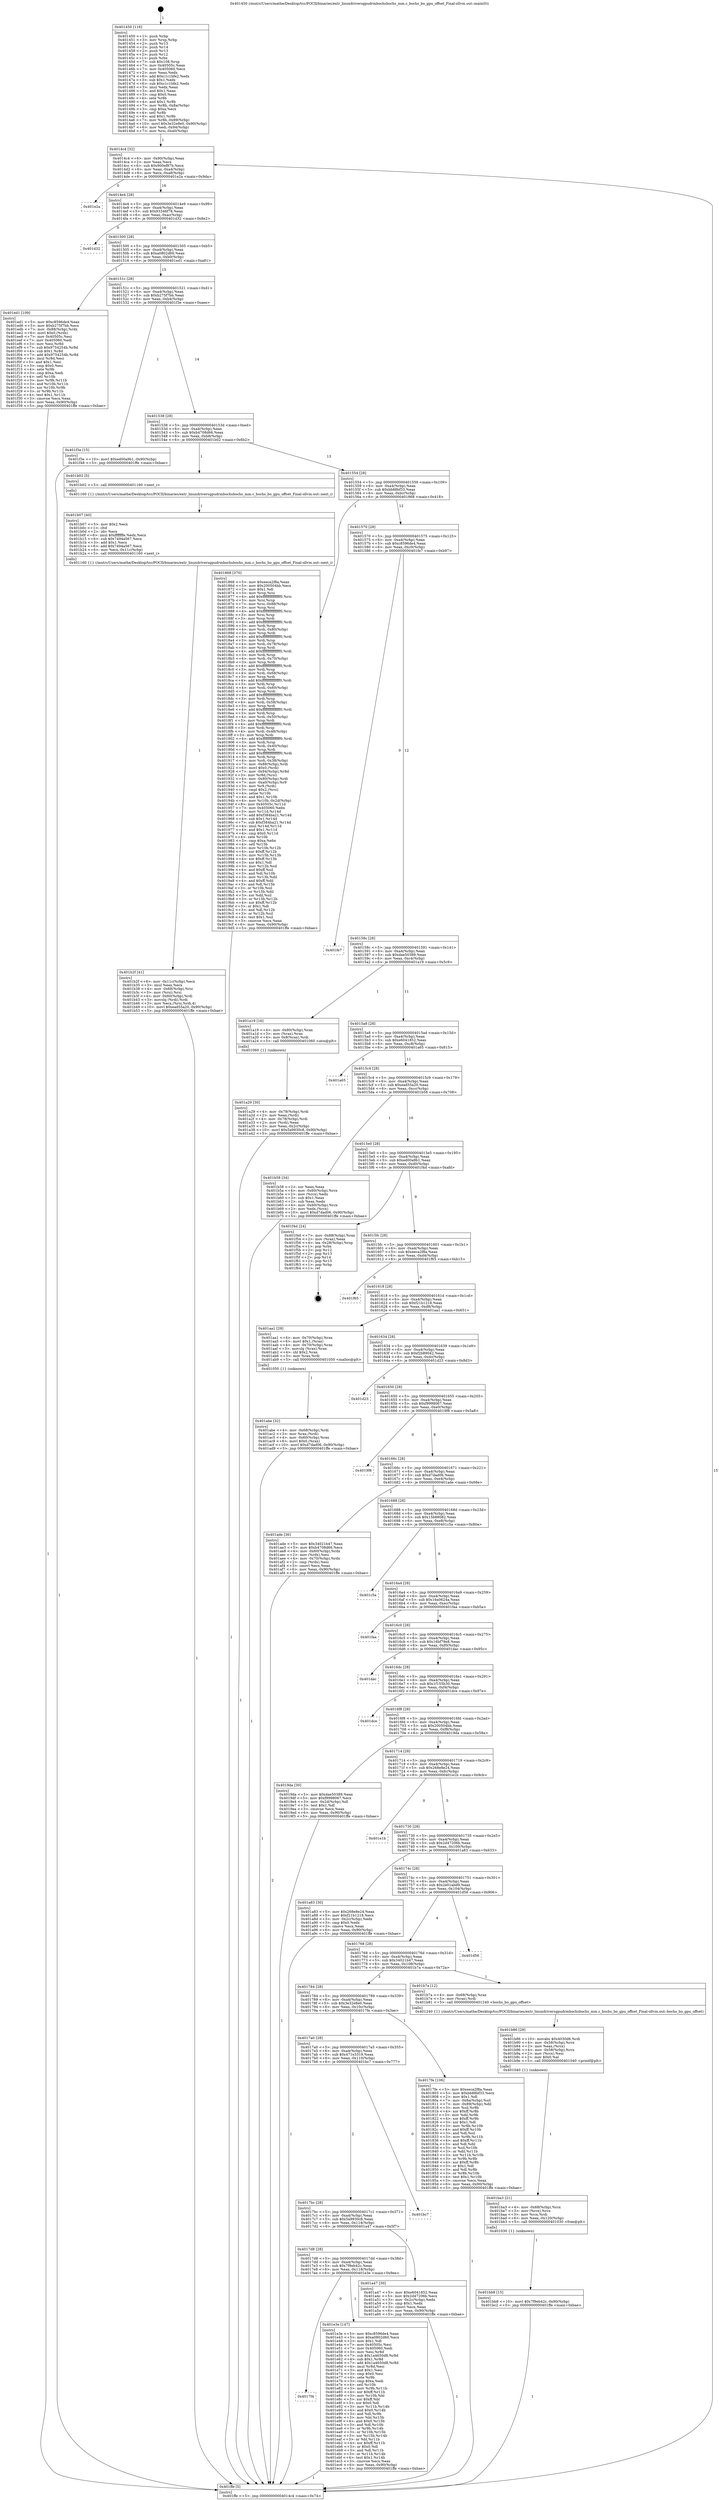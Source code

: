 digraph "0x401450" {
  label = "0x401450 (/mnt/c/Users/mathe/Desktop/tcc/POCII/binaries/extr_linuxdriversgpudrmbochsbochs_mm.c_bochs_bo_gpu_offset_Final-ollvm.out::main(0))"
  labelloc = "t"
  node[shape=record]

  Entry [label="",width=0.3,height=0.3,shape=circle,fillcolor=black,style=filled]
  "0x4014c4" [label="{
     0x4014c4 [32]\l
     | [instrs]\l
     &nbsp;&nbsp;0x4014c4 \<+6\>: mov -0x90(%rbp),%eax\l
     &nbsp;&nbsp;0x4014ca \<+2\>: mov %eax,%ecx\l
     &nbsp;&nbsp;0x4014cc \<+6\>: sub $0x900ef87b,%ecx\l
     &nbsp;&nbsp;0x4014d2 \<+6\>: mov %eax,-0xa4(%rbp)\l
     &nbsp;&nbsp;0x4014d8 \<+6\>: mov %ecx,-0xa8(%rbp)\l
     &nbsp;&nbsp;0x4014de \<+6\>: je 0000000000401e2a \<main+0x9da\>\l
  }"]
  "0x401e2a" [label="{
     0x401e2a\l
  }", style=dashed]
  "0x4014e4" [label="{
     0x4014e4 [28]\l
     | [instrs]\l
     &nbsp;&nbsp;0x4014e4 \<+5\>: jmp 00000000004014e9 \<main+0x99\>\l
     &nbsp;&nbsp;0x4014e9 \<+6\>: mov -0xa4(%rbp),%eax\l
     &nbsp;&nbsp;0x4014ef \<+5\>: sub $0x93346f78,%eax\l
     &nbsp;&nbsp;0x4014f4 \<+6\>: mov %eax,-0xac(%rbp)\l
     &nbsp;&nbsp;0x4014fa \<+6\>: je 0000000000401d32 \<main+0x8e2\>\l
  }"]
  Exit [label="",width=0.3,height=0.3,shape=circle,fillcolor=black,style=filled,peripheries=2]
  "0x401d32" [label="{
     0x401d32\l
  }", style=dashed]
  "0x401500" [label="{
     0x401500 [28]\l
     | [instrs]\l
     &nbsp;&nbsp;0x401500 \<+5\>: jmp 0000000000401505 \<main+0xb5\>\l
     &nbsp;&nbsp;0x401505 \<+6\>: mov -0xa4(%rbp),%eax\l
     &nbsp;&nbsp;0x40150b \<+5\>: sub $0xa0802d60,%eax\l
     &nbsp;&nbsp;0x401510 \<+6\>: mov %eax,-0xb0(%rbp)\l
     &nbsp;&nbsp;0x401516 \<+6\>: je 0000000000401ed1 \<main+0xa81\>\l
  }"]
  "0x4017f4" [label="{
     0x4017f4\l
  }", style=dashed]
  "0x401ed1" [label="{
     0x401ed1 [109]\l
     | [instrs]\l
     &nbsp;&nbsp;0x401ed1 \<+5\>: mov $0xc8596de4,%eax\l
     &nbsp;&nbsp;0x401ed6 \<+5\>: mov $0xb275f7bb,%ecx\l
     &nbsp;&nbsp;0x401edb \<+7\>: mov -0x88(%rbp),%rdx\l
     &nbsp;&nbsp;0x401ee2 \<+6\>: movl $0x0,(%rdx)\l
     &nbsp;&nbsp;0x401ee8 \<+7\>: mov 0x40505c,%esi\l
     &nbsp;&nbsp;0x401eef \<+7\>: mov 0x405060,%edi\l
     &nbsp;&nbsp;0x401ef6 \<+3\>: mov %esi,%r8d\l
     &nbsp;&nbsp;0x401ef9 \<+7\>: sub $0x9754254b,%r8d\l
     &nbsp;&nbsp;0x401f00 \<+4\>: sub $0x1,%r8d\l
     &nbsp;&nbsp;0x401f04 \<+7\>: add $0x9754254b,%r8d\l
     &nbsp;&nbsp;0x401f0b \<+4\>: imul %r8d,%esi\l
     &nbsp;&nbsp;0x401f0f \<+3\>: and $0x1,%esi\l
     &nbsp;&nbsp;0x401f12 \<+3\>: cmp $0x0,%esi\l
     &nbsp;&nbsp;0x401f15 \<+4\>: sete %r9b\l
     &nbsp;&nbsp;0x401f19 \<+3\>: cmp $0xa,%edi\l
     &nbsp;&nbsp;0x401f1c \<+4\>: setl %r10b\l
     &nbsp;&nbsp;0x401f20 \<+3\>: mov %r9b,%r11b\l
     &nbsp;&nbsp;0x401f23 \<+3\>: and %r10b,%r11b\l
     &nbsp;&nbsp;0x401f26 \<+3\>: xor %r10b,%r9b\l
     &nbsp;&nbsp;0x401f29 \<+3\>: or %r9b,%r11b\l
     &nbsp;&nbsp;0x401f2c \<+4\>: test $0x1,%r11b\l
     &nbsp;&nbsp;0x401f30 \<+3\>: cmovne %ecx,%eax\l
     &nbsp;&nbsp;0x401f33 \<+6\>: mov %eax,-0x90(%rbp)\l
     &nbsp;&nbsp;0x401f39 \<+5\>: jmp 0000000000401ffe \<main+0xbae\>\l
  }"]
  "0x40151c" [label="{
     0x40151c [28]\l
     | [instrs]\l
     &nbsp;&nbsp;0x40151c \<+5\>: jmp 0000000000401521 \<main+0xd1\>\l
     &nbsp;&nbsp;0x401521 \<+6\>: mov -0xa4(%rbp),%eax\l
     &nbsp;&nbsp;0x401527 \<+5\>: sub $0xb275f7bb,%eax\l
     &nbsp;&nbsp;0x40152c \<+6\>: mov %eax,-0xb4(%rbp)\l
     &nbsp;&nbsp;0x401532 \<+6\>: je 0000000000401f3e \<main+0xaee\>\l
  }"]
  "0x401e3e" [label="{
     0x401e3e [147]\l
     | [instrs]\l
     &nbsp;&nbsp;0x401e3e \<+5\>: mov $0xc8596de4,%eax\l
     &nbsp;&nbsp;0x401e43 \<+5\>: mov $0xa0802d60,%ecx\l
     &nbsp;&nbsp;0x401e48 \<+2\>: mov $0x1,%dl\l
     &nbsp;&nbsp;0x401e4a \<+7\>: mov 0x40505c,%esi\l
     &nbsp;&nbsp;0x401e51 \<+7\>: mov 0x405060,%edi\l
     &nbsp;&nbsp;0x401e58 \<+3\>: mov %esi,%r8d\l
     &nbsp;&nbsp;0x401e5b \<+7\>: sub $0x1a4650d8,%r8d\l
     &nbsp;&nbsp;0x401e62 \<+4\>: sub $0x1,%r8d\l
     &nbsp;&nbsp;0x401e66 \<+7\>: add $0x1a4650d8,%r8d\l
     &nbsp;&nbsp;0x401e6d \<+4\>: imul %r8d,%esi\l
     &nbsp;&nbsp;0x401e71 \<+3\>: and $0x1,%esi\l
     &nbsp;&nbsp;0x401e74 \<+3\>: cmp $0x0,%esi\l
     &nbsp;&nbsp;0x401e77 \<+4\>: sete %r9b\l
     &nbsp;&nbsp;0x401e7b \<+3\>: cmp $0xa,%edi\l
     &nbsp;&nbsp;0x401e7e \<+4\>: setl %r10b\l
     &nbsp;&nbsp;0x401e82 \<+3\>: mov %r9b,%r11b\l
     &nbsp;&nbsp;0x401e85 \<+4\>: xor $0xff,%r11b\l
     &nbsp;&nbsp;0x401e89 \<+3\>: mov %r10b,%bl\l
     &nbsp;&nbsp;0x401e8c \<+3\>: xor $0xff,%bl\l
     &nbsp;&nbsp;0x401e8f \<+3\>: xor $0x0,%dl\l
     &nbsp;&nbsp;0x401e92 \<+3\>: mov %r11b,%r14b\l
     &nbsp;&nbsp;0x401e95 \<+4\>: and $0x0,%r14b\l
     &nbsp;&nbsp;0x401e99 \<+3\>: and %dl,%r9b\l
     &nbsp;&nbsp;0x401e9c \<+3\>: mov %bl,%r15b\l
     &nbsp;&nbsp;0x401e9f \<+4\>: and $0x0,%r15b\l
     &nbsp;&nbsp;0x401ea3 \<+3\>: and %dl,%r10b\l
     &nbsp;&nbsp;0x401ea6 \<+3\>: or %r9b,%r14b\l
     &nbsp;&nbsp;0x401ea9 \<+3\>: or %r10b,%r15b\l
     &nbsp;&nbsp;0x401eac \<+3\>: xor %r15b,%r14b\l
     &nbsp;&nbsp;0x401eaf \<+3\>: or %bl,%r11b\l
     &nbsp;&nbsp;0x401eb2 \<+4\>: xor $0xff,%r11b\l
     &nbsp;&nbsp;0x401eb6 \<+3\>: or $0x0,%dl\l
     &nbsp;&nbsp;0x401eb9 \<+3\>: and %dl,%r11b\l
     &nbsp;&nbsp;0x401ebc \<+3\>: or %r11b,%r14b\l
     &nbsp;&nbsp;0x401ebf \<+4\>: test $0x1,%r14b\l
     &nbsp;&nbsp;0x401ec3 \<+3\>: cmovne %ecx,%eax\l
     &nbsp;&nbsp;0x401ec6 \<+6\>: mov %eax,-0x90(%rbp)\l
     &nbsp;&nbsp;0x401ecc \<+5\>: jmp 0000000000401ffe \<main+0xbae\>\l
  }"]
  "0x401f3e" [label="{
     0x401f3e [15]\l
     | [instrs]\l
     &nbsp;&nbsp;0x401f3e \<+10\>: movl $0xed00a9b1,-0x90(%rbp)\l
     &nbsp;&nbsp;0x401f48 \<+5\>: jmp 0000000000401ffe \<main+0xbae\>\l
  }"]
  "0x401538" [label="{
     0x401538 [28]\l
     | [instrs]\l
     &nbsp;&nbsp;0x401538 \<+5\>: jmp 000000000040153d \<main+0xed\>\l
     &nbsp;&nbsp;0x40153d \<+6\>: mov -0xa4(%rbp),%eax\l
     &nbsp;&nbsp;0x401543 \<+5\>: sub $0xb4708d66,%eax\l
     &nbsp;&nbsp;0x401548 \<+6\>: mov %eax,-0xb8(%rbp)\l
     &nbsp;&nbsp;0x40154e \<+6\>: je 0000000000401b02 \<main+0x6b2\>\l
  }"]
  "0x401bb8" [label="{
     0x401bb8 [15]\l
     | [instrs]\l
     &nbsp;&nbsp;0x401bb8 \<+10\>: movl $0x7f9eb42c,-0x90(%rbp)\l
     &nbsp;&nbsp;0x401bc2 \<+5\>: jmp 0000000000401ffe \<main+0xbae\>\l
  }"]
  "0x401b02" [label="{
     0x401b02 [5]\l
     | [instrs]\l
     &nbsp;&nbsp;0x401b02 \<+5\>: call 0000000000401160 \<next_i\>\l
     | [calls]\l
     &nbsp;&nbsp;0x401160 \{1\} (/mnt/c/Users/mathe/Desktop/tcc/POCII/binaries/extr_linuxdriversgpudrmbochsbochs_mm.c_bochs_bo_gpu_offset_Final-ollvm.out::next_i)\l
  }"]
  "0x401554" [label="{
     0x401554 [28]\l
     | [instrs]\l
     &nbsp;&nbsp;0x401554 \<+5\>: jmp 0000000000401559 \<main+0x109\>\l
     &nbsp;&nbsp;0x401559 \<+6\>: mov -0xa4(%rbp),%eax\l
     &nbsp;&nbsp;0x40155f \<+5\>: sub $0xbb88bf33,%eax\l
     &nbsp;&nbsp;0x401564 \<+6\>: mov %eax,-0xbc(%rbp)\l
     &nbsp;&nbsp;0x40156a \<+6\>: je 0000000000401868 \<main+0x418\>\l
  }"]
  "0x401ba3" [label="{
     0x401ba3 [21]\l
     | [instrs]\l
     &nbsp;&nbsp;0x401ba3 \<+4\>: mov -0x68(%rbp),%rcx\l
     &nbsp;&nbsp;0x401ba7 \<+3\>: mov (%rcx),%rcx\l
     &nbsp;&nbsp;0x401baa \<+3\>: mov %rcx,%rdi\l
     &nbsp;&nbsp;0x401bad \<+6\>: mov %eax,-0x120(%rbp)\l
     &nbsp;&nbsp;0x401bb3 \<+5\>: call 0000000000401030 \<free@plt\>\l
     | [calls]\l
     &nbsp;&nbsp;0x401030 \{1\} (unknown)\l
  }"]
  "0x401868" [label="{
     0x401868 [370]\l
     | [instrs]\l
     &nbsp;&nbsp;0x401868 \<+5\>: mov $0xeeca2f8a,%eax\l
     &nbsp;&nbsp;0x40186d \<+5\>: mov $0x200504bb,%ecx\l
     &nbsp;&nbsp;0x401872 \<+2\>: mov $0x1,%dl\l
     &nbsp;&nbsp;0x401874 \<+3\>: mov %rsp,%rsi\l
     &nbsp;&nbsp;0x401877 \<+4\>: add $0xfffffffffffffff0,%rsi\l
     &nbsp;&nbsp;0x40187b \<+3\>: mov %rsi,%rsp\l
     &nbsp;&nbsp;0x40187e \<+7\>: mov %rsi,-0x88(%rbp)\l
     &nbsp;&nbsp;0x401885 \<+3\>: mov %rsp,%rsi\l
     &nbsp;&nbsp;0x401888 \<+4\>: add $0xfffffffffffffff0,%rsi\l
     &nbsp;&nbsp;0x40188c \<+3\>: mov %rsi,%rsp\l
     &nbsp;&nbsp;0x40188f \<+3\>: mov %rsp,%rdi\l
     &nbsp;&nbsp;0x401892 \<+4\>: add $0xfffffffffffffff0,%rdi\l
     &nbsp;&nbsp;0x401896 \<+3\>: mov %rdi,%rsp\l
     &nbsp;&nbsp;0x401899 \<+4\>: mov %rdi,-0x80(%rbp)\l
     &nbsp;&nbsp;0x40189d \<+3\>: mov %rsp,%rdi\l
     &nbsp;&nbsp;0x4018a0 \<+4\>: add $0xfffffffffffffff0,%rdi\l
     &nbsp;&nbsp;0x4018a4 \<+3\>: mov %rdi,%rsp\l
     &nbsp;&nbsp;0x4018a7 \<+4\>: mov %rdi,-0x78(%rbp)\l
     &nbsp;&nbsp;0x4018ab \<+3\>: mov %rsp,%rdi\l
     &nbsp;&nbsp;0x4018ae \<+4\>: add $0xfffffffffffffff0,%rdi\l
     &nbsp;&nbsp;0x4018b2 \<+3\>: mov %rdi,%rsp\l
     &nbsp;&nbsp;0x4018b5 \<+4\>: mov %rdi,-0x70(%rbp)\l
     &nbsp;&nbsp;0x4018b9 \<+3\>: mov %rsp,%rdi\l
     &nbsp;&nbsp;0x4018bc \<+4\>: add $0xfffffffffffffff0,%rdi\l
     &nbsp;&nbsp;0x4018c0 \<+3\>: mov %rdi,%rsp\l
     &nbsp;&nbsp;0x4018c3 \<+4\>: mov %rdi,-0x68(%rbp)\l
     &nbsp;&nbsp;0x4018c7 \<+3\>: mov %rsp,%rdi\l
     &nbsp;&nbsp;0x4018ca \<+4\>: add $0xfffffffffffffff0,%rdi\l
     &nbsp;&nbsp;0x4018ce \<+3\>: mov %rdi,%rsp\l
     &nbsp;&nbsp;0x4018d1 \<+4\>: mov %rdi,-0x60(%rbp)\l
     &nbsp;&nbsp;0x4018d5 \<+3\>: mov %rsp,%rdi\l
     &nbsp;&nbsp;0x4018d8 \<+4\>: add $0xfffffffffffffff0,%rdi\l
     &nbsp;&nbsp;0x4018dc \<+3\>: mov %rdi,%rsp\l
     &nbsp;&nbsp;0x4018df \<+4\>: mov %rdi,-0x58(%rbp)\l
     &nbsp;&nbsp;0x4018e3 \<+3\>: mov %rsp,%rdi\l
     &nbsp;&nbsp;0x4018e6 \<+4\>: add $0xfffffffffffffff0,%rdi\l
     &nbsp;&nbsp;0x4018ea \<+3\>: mov %rdi,%rsp\l
     &nbsp;&nbsp;0x4018ed \<+4\>: mov %rdi,-0x50(%rbp)\l
     &nbsp;&nbsp;0x4018f1 \<+3\>: mov %rsp,%rdi\l
     &nbsp;&nbsp;0x4018f4 \<+4\>: add $0xfffffffffffffff0,%rdi\l
     &nbsp;&nbsp;0x4018f8 \<+3\>: mov %rdi,%rsp\l
     &nbsp;&nbsp;0x4018fb \<+4\>: mov %rdi,-0x48(%rbp)\l
     &nbsp;&nbsp;0x4018ff \<+3\>: mov %rsp,%rdi\l
     &nbsp;&nbsp;0x401902 \<+4\>: add $0xfffffffffffffff0,%rdi\l
     &nbsp;&nbsp;0x401906 \<+3\>: mov %rdi,%rsp\l
     &nbsp;&nbsp;0x401909 \<+4\>: mov %rdi,-0x40(%rbp)\l
     &nbsp;&nbsp;0x40190d \<+3\>: mov %rsp,%rdi\l
     &nbsp;&nbsp;0x401910 \<+4\>: add $0xfffffffffffffff0,%rdi\l
     &nbsp;&nbsp;0x401914 \<+3\>: mov %rdi,%rsp\l
     &nbsp;&nbsp;0x401917 \<+4\>: mov %rdi,-0x38(%rbp)\l
     &nbsp;&nbsp;0x40191b \<+7\>: mov -0x88(%rbp),%rdi\l
     &nbsp;&nbsp;0x401922 \<+6\>: movl $0x0,(%rdi)\l
     &nbsp;&nbsp;0x401928 \<+7\>: mov -0x94(%rbp),%r8d\l
     &nbsp;&nbsp;0x40192f \<+3\>: mov %r8d,(%rsi)\l
     &nbsp;&nbsp;0x401932 \<+4\>: mov -0x80(%rbp),%rdi\l
     &nbsp;&nbsp;0x401936 \<+7\>: mov -0xa0(%rbp),%r9\l
     &nbsp;&nbsp;0x40193d \<+3\>: mov %r9,(%rdi)\l
     &nbsp;&nbsp;0x401940 \<+3\>: cmpl $0x2,(%rsi)\l
     &nbsp;&nbsp;0x401943 \<+4\>: setne %r10b\l
     &nbsp;&nbsp;0x401947 \<+4\>: and $0x1,%r10b\l
     &nbsp;&nbsp;0x40194b \<+4\>: mov %r10b,-0x2d(%rbp)\l
     &nbsp;&nbsp;0x40194f \<+8\>: mov 0x40505c,%r11d\l
     &nbsp;&nbsp;0x401957 \<+7\>: mov 0x405060,%ebx\l
     &nbsp;&nbsp;0x40195e \<+3\>: mov %r11d,%r14d\l
     &nbsp;&nbsp;0x401961 \<+7\>: add $0xf384ba21,%r14d\l
     &nbsp;&nbsp;0x401968 \<+4\>: sub $0x1,%r14d\l
     &nbsp;&nbsp;0x40196c \<+7\>: sub $0xf384ba21,%r14d\l
     &nbsp;&nbsp;0x401973 \<+4\>: imul %r14d,%r11d\l
     &nbsp;&nbsp;0x401977 \<+4\>: and $0x1,%r11d\l
     &nbsp;&nbsp;0x40197b \<+4\>: cmp $0x0,%r11d\l
     &nbsp;&nbsp;0x40197f \<+4\>: sete %r10b\l
     &nbsp;&nbsp;0x401983 \<+3\>: cmp $0xa,%ebx\l
     &nbsp;&nbsp;0x401986 \<+4\>: setl %r15b\l
     &nbsp;&nbsp;0x40198a \<+3\>: mov %r10b,%r12b\l
     &nbsp;&nbsp;0x40198d \<+4\>: xor $0xff,%r12b\l
     &nbsp;&nbsp;0x401991 \<+3\>: mov %r15b,%r13b\l
     &nbsp;&nbsp;0x401994 \<+4\>: xor $0xff,%r13b\l
     &nbsp;&nbsp;0x401998 \<+3\>: xor $0x1,%dl\l
     &nbsp;&nbsp;0x40199b \<+3\>: mov %r12b,%sil\l
     &nbsp;&nbsp;0x40199e \<+4\>: and $0xff,%sil\l
     &nbsp;&nbsp;0x4019a2 \<+3\>: and %dl,%r10b\l
     &nbsp;&nbsp;0x4019a5 \<+3\>: mov %r13b,%dil\l
     &nbsp;&nbsp;0x4019a8 \<+4\>: and $0xff,%dil\l
     &nbsp;&nbsp;0x4019ac \<+3\>: and %dl,%r15b\l
     &nbsp;&nbsp;0x4019af \<+3\>: or %r10b,%sil\l
     &nbsp;&nbsp;0x4019b2 \<+3\>: or %r15b,%dil\l
     &nbsp;&nbsp;0x4019b5 \<+3\>: xor %dil,%sil\l
     &nbsp;&nbsp;0x4019b8 \<+3\>: or %r13b,%r12b\l
     &nbsp;&nbsp;0x4019bb \<+4\>: xor $0xff,%r12b\l
     &nbsp;&nbsp;0x4019bf \<+3\>: or $0x1,%dl\l
     &nbsp;&nbsp;0x4019c2 \<+3\>: and %dl,%r12b\l
     &nbsp;&nbsp;0x4019c5 \<+3\>: or %r12b,%sil\l
     &nbsp;&nbsp;0x4019c8 \<+4\>: test $0x1,%sil\l
     &nbsp;&nbsp;0x4019cc \<+3\>: cmovne %ecx,%eax\l
     &nbsp;&nbsp;0x4019cf \<+6\>: mov %eax,-0x90(%rbp)\l
     &nbsp;&nbsp;0x4019d5 \<+5\>: jmp 0000000000401ffe \<main+0xbae\>\l
  }"]
  "0x401570" [label="{
     0x401570 [28]\l
     | [instrs]\l
     &nbsp;&nbsp;0x401570 \<+5\>: jmp 0000000000401575 \<main+0x125\>\l
     &nbsp;&nbsp;0x401575 \<+6\>: mov -0xa4(%rbp),%eax\l
     &nbsp;&nbsp;0x40157b \<+5\>: sub $0xc8596de4,%eax\l
     &nbsp;&nbsp;0x401580 \<+6\>: mov %eax,-0xc0(%rbp)\l
     &nbsp;&nbsp;0x401586 \<+6\>: je 0000000000401fe7 \<main+0xb97\>\l
  }"]
  "0x401b86" [label="{
     0x401b86 [29]\l
     | [instrs]\l
     &nbsp;&nbsp;0x401b86 \<+10\>: movabs $0x4030d6,%rdi\l
     &nbsp;&nbsp;0x401b90 \<+4\>: mov -0x58(%rbp),%rcx\l
     &nbsp;&nbsp;0x401b94 \<+2\>: mov %eax,(%rcx)\l
     &nbsp;&nbsp;0x401b96 \<+4\>: mov -0x58(%rbp),%rcx\l
     &nbsp;&nbsp;0x401b9a \<+2\>: mov (%rcx),%esi\l
     &nbsp;&nbsp;0x401b9c \<+2\>: mov $0x0,%al\l
     &nbsp;&nbsp;0x401b9e \<+5\>: call 0000000000401040 \<printf@plt\>\l
     | [calls]\l
     &nbsp;&nbsp;0x401040 \{1\} (unknown)\l
  }"]
  "0x401fe7" [label="{
     0x401fe7\l
  }", style=dashed]
  "0x40158c" [label="{
     0x40158c [28]\l
     | [instrs]\l
     &nbsp;&nbsp;0x40158c \<+5\>: jmp 0000000000401591 \<main+0x141\>\l
     &nbsp;&nbsp;0x401591 \<+6\>: mov -0xa4(%rbp),%eax\l
     &nbsp;&nbsp;0x401597 \<+5\>: sub $0xdae50389,%eax\l
     &nbsp;&nbsp;0x40159c \<+6\>: mov %eax,-0xc4(%rbp)\l
     &nbsp;&nbsp;0x4015a2 \<+6\>: je 0000000000401a19 \<main+0x5c9\>\l
  }"]
  "0x401b2f" [label="{
     0x401b2f [41]\l
     | [instrs]\l
     &nbsp;&nbsp;0x401b2f \<+6\>: mov -0x11c(%rbp),%ecx\l
     &nbsp;&nbsp;0x401b35 \<+3\>: imul %eax,%ecx\l
     &nbsp;&nbsp;0x401b38 \<+4\>: mov -0x68(%rbp),%rsi\l
     &nbsp;&nbsp;0x401b3c \<+3\>: mov (%rsi),%rsi\l
     &nbsp;&nbsp;0x401b3f \<+4\>: mov -0x60(%rbp),%rdi\l
     &nbsp;&nbsp;0x401b43 \<+3\>: movslq (%rdi),%rdi\l
     &nbsp;&nbsp;0x401b46 \<+3\>: mov %ecx,(%rsi,%rdi,4)\l
     &nbsp;&nbsp;0x401b49 \<+10\>: movl $0xead55a20,-0x90(%rbp)\l
     &nbsp;&nbsp;0x401b53 \<+5\>: jmp 0000000000401ffe \<main+0xbae\>\l
  }"]
  "0x401a19" [label="{
     0x401a19 [16]\l
     | [instrs]\l
     &nbsp;&nbsp;0x401a19 \<+4\>: mov -0x80(%rbp),%rax\l
     &nbsp;&nbsp;0x401a1d \<+3\>: mov (%rax),%rax\l
     &nbsp;&nbsp;0x401a20 \<+4\>: mov 0x8(%rax),%rdi\l
     &nbsp;&nbsp;0x401a24 \<+5\>: call 0000000000401060 \<atoi@plt\>\l
     | [calls]\l
     &nbsp;&nbsp;0x401060 \{1\} (unknown)\l
  }"]
  "0x4015a8" [label="{
     0x4015a8 [28]\l
     | [instrs]\l
     &nbsp;&nbsp;0x4015a8 \<+5\>: jmp 00000000004015ad \<main+0x15d\>\l
     &nbsp;&nbsp;0x4015ad \<+6\>: mov -0xa4(%rbp),%eax\l
     &nbsp;&nbsp;0x4015b3 \<+5\>: sub $0xe6041852,%eax\l
     &nbsp;&nbsp;0x4015b8 \<+6\>: mov %eax,-0xc8(%rbp)\l
     &nbsp;&nbsp;0x4015be \<+6\>: je 0000000000401a65 \<main+0x615\>\l
  }"]
  "0x401b07" [label="{
     0x401b07 [40]\l
     | [instrs]\l
     &nbsp;&nbsp;0x401b07 \<+5\>: mov $0x2,%ecx\l
     &nbsp;&nbsp;0x401b0c \<+1\>: cltd\l
     &nbsp;&nbsp;0x401b0d \<+2\>: idiv %ecx\l
     &nbsp;&nbsp;0x401b0f \<+6\>: imul $0xfffffffe,%edx,%ecx\l
     &nbsp;&nbsp;0x401b15 \<+6\>: sub $0x7494a567,%ecx\l
     &nbsp;&nbsp;0x401b1b \<+3\>: add $0x1,%ecx\l
     &nbsp;&nbsp;0x401b1e \<+6\>: add $0x7494a567,%ecx\l
     &nbsp;&nbsp;0x401b24 \<+6\>: mov %ecx,-0x11c(%rbp)\l
     &nbsp;&nbsp;0x401b2a \<+5\>: call 0000000000401160 \<next_i\>\l
     | [calls]\l
     &nbsp;&nbsp;0x401160 \{1\} (/mnt/c/Users/mathe/Desktop/tcc/POCII/binaries/extr_linuxdriversgpudrmbochsbochs_mm.c_bochs_bo_gpu_offset_Final-ollvm.out::next_i)\l
  }"]
  "0x401a65" [label="{
     0x401a65\l
  }", style=dashed]
  "0x4015c4" [label="{
     0x4015c4 [28]\l
     | [instrs]\l
     &nbsp;&nbsp;0x4015c4 \<+5\>: jmp 00000000004015c9 \<main+0x179\>\l
     &nbsp;&nbsp;0x4015c9 \<+6\>: mov -0xa4(%rbp),%eax\l
     &nbsp;&nbsp;0x4015cf \<+5\>: sub $0xead55a20,%eax\l
     &nbsp;&nbsp;0x4015d4 \<+6\>: mov %eax,-0xcc(%rbp)\l
     &nbsp;&nbsp;0x4015da \<+6\>: je 0000000000401b58 \<main+0x708\>\l
  }"]
  "0x401abe" [label="{
     0x401abe [32]\l
     | [instrs]\l
     &nbsp;&nbsp;0x401abe \<+4\>: mov -0x68(%rbp),%rdi\l
     &nbsp;&nbsp;0x401ac2 \<+3\>: mov %rax,(%rdi)\l
     &nbsp;&nbsp;0x401ac5 \<+4\>: mov -0x60(%rbp),%rax\l
     &nbsp;&nbsp;0x401ac9 \<+6\>: movl $0x0,(%rax)\l
     &nbsp;&nbsp;0x401acf \<+10\>: movl $0xd7dad06,-0x90(%rbp)\l
     &nbsp;&nbsp;0x401ad9 \<+5\>: jmp 0000000000401ffe \<main+0xbae\>\l
  }"]
  "0x401b58" [label="{
     0x401b58 [34]\l
     | [instrs]\l
     &nbsp;&nbsp;0x401b58 \<+2\>: xor %eax,%eax\l
     &nbsp;&nbsp;0x401b5a \<+4\>: mov -0x60(%rbp),%rcx\l
     &nbsp;&nbsp;0x401b5e \<+2\>: mov (%rcx),%edx\l
     &nbsp;&nbsp;0x401b60 \<+3\>: sub $0x1,%eax\l
     &nbsp;&nbsp;0x401b63 \<+2\>: sub %eax,%edx\l
     &nbsp;&nbsp;0x401b65 \<+4\>: mov -0x60(%rbp),%rcx\l
     &nbsp;&nbsp;0x401b69 \<+2\>: mov %edx,(%rcx)\l
     &nbsp;&nbsp;0x401b6b \<+10\>: movl $0xd7dad06,-0x90(%rbp)\l
     &nbsp;&nbsp;0x401b75 \<+5\>: jmp 0000000000401ffe \<main+0xbae\>\l
  }"]
  "0x4015e0" [label="{
     0x4015e0 [28]\l
     | [instrs]\l
     &nbsp;&nbsp;0x4015e0 \<+5\>: jmp 00000000004015e5 \<main+0x195\>\l
     &nbsp;&nbsp;0x4015e5 \<+6\>: mov -0xa4(%rbp),%eax\l
     &nbsp;&nbsp;0x4015eb \<+5\>: sub $0xed00a9b1,%eax\l
     &nbsp;&nbsp;0x4015f0 \<+6\>: mov %eax,-0xd0(%rbp)\l
     &nbsp;&nbsp;0x4015f6 \<+6\>: je 0000000000401f4d \<main+0xafd\>\l
  }"]
  "0x4017d8" [label="{
     0x4017d8 [28]\l
     | [instrs]\l
     &nbsp;&nbsp;0x4017d8 \<+5\>: jmp 00000000004017dd \<main+0x38d\>\l
     &nbsp;&nbsp;0x4017dd \<+6\>: mov -0xa4(%rbp),%eax\l
     &nbsp;&nbsp;0x4017e3 \<+5\>: sub $0x7f9eb42c,%eax\l
     &nbsp;&nbsp;0x4017e8 \<+6\>: mov %eax,-0x118(%rbp)\l
     &nbsp;&nbsp;0x4017ee \<+6\>: je 0000000000401e3e \<main+0x9ee\>\l
  }"]
  "0x401f4d" [label="{
     0x401f4d [24]\l
     | [instrs]\l
     &nbsp;&nbsp;0x401f4d \<+7\>: mov -0x88(%rbp),%rax\l
     &nbsp;&nbsp;0x401f54 \<+2\>: mov (%rax),%eax\l
     &nbsp;&nbsp;0x401f56 \<+4\>: lea -0x28(%rbp),%rsp\l
     &nbsp;&nbsp;0x401f5a \<+1\>: pop %rbx\l
     &nbsp;&nbsp;0x401f5b \<+2\>: pop %r12\l
     &nbsp;&nbsp;0x401f5d \<+2\>: pop %r13\l
     &nbsp;&nbsp;0x401f5f \<+2\>: pop %r14\l
     &nbsp;&nbsp;0x401f61 \<+2\>: pop %r15\l
     &nbsp;&nbsp;0x401f63 \<+1\>: pop %rbp\l
     &nbsp;&nbsp;0x401f64 \<+1\>: ret\l
  }"]
  "0x4015fc" [label="{
     0x4015fc [28]\l
     | [instrs]\l
     &nbsp;&nbsp;0x4015fc \<+5\>: jmp 0000000000401601 \<main+0x1b1\>\l
     &nbsp;&nbsp;0x401601 \<+6\>: mov -0xa4(%rbp),%eax\l
     &nbsp;&nbsp;0x401607 \<+5\>: sub $0xeeca2f8a,%eax\l
     &nbsp;&nbsp;0x40160c \<+6\>: mov %eax,-0xd4(%rbp)\l
     &nbsp;&nbsp;0x401612 \<+6\>: je 0000000000401f65 \<main+0xb15\>\l
  }"]
  "0x401a47" [label="{
     0x401a47 [30]\l
     | [instrs]\l
     &nbsp;&nbsp;0x401a47 \<+5\>: mov $0xe6041852,%eax\l
     &nbsp;&nbsp;0x401a4c \<+5\>: mov $0x2d47206b,%ecx\l
     &nbsp;&nbsp;0x401a51 \<+3\>: mov -0x2c(%rbp),%edx\l
     &nbsp;&nbsp;0x401a54 \<+3\>: cmp $0x1,%edx\l
     &nbsp;&nbsp;0x401a57 \<+3\>: cmovl %ecx,%eax\l
     &nbsp;&nbsp;0x401a5a \<+6\>: mov %eax,-0x90(%rbp)\l
     &nbsp;&nbsp;0x401a60 \<+5\>: jmp 0000000000401ffe \<main+0xbae\>\l
  }"]
  "0x401f65" [label="{
     0x401f65\l
  }", style=dashed]
  "0x401618" [label="{
     0x401618 [28]\l
     | [instrs]\l
     &nbsp;&nbsp;0x401618 \<+5\>: jmp 000000000040161d \<main+0x1cd\>\l
     &nbsp;&nbsp;0x40161d \<+6\>: mov -0xa4(%rbp),%eax\l
     &nbsp;&nbsp;0x401623 \<+5\>: sub $0xf21b1218,%eax\l
     &nbsp;&nbsp;0x401628 \<+6\>: mov %eax,-0xd8(%rbp)\l
     &nbsp;&nbsp;0x40162e \<+6\>: je 0000000000401aa1 \<main+0x651\>\l
  }"]
  "0x4017bc" [label="{
     0x4017bc [28]\l
     | [instrs]\l
     &nbsp;&nbsp;0x4017bc \<+5\>: jmp 00000000004017c1 \<main+0x371\>\l
     &nbsp;&nbsp;0x4017c1 \<+6\>: mov -0xa4(%rbp),%eax\l
     &nbsp;&nbsp;0x4017c7 \<+5\>: sub $0x5a9930c8,%eax\l
     &nbsp;&nbsp;0x4017cc \<+6\>: mov %eax,-0x114(%rbp)\l
     &nbsp;&nbsp;0x4017d2 \<+6\>: je 0000000000401a47 \<main+0x5f7\>\l
  }"]
  "0x401aa1" [label="{
     0x401aa1 [29]\l
     | [instrs]\l
     &nbsp;&nbsp;0x401aa1 \<+4\>: mov -0x70(%rbp),%rax\l
     &nbsp;&nbsp;0x401aa5 \<+6\>: movl $0x1,(%rax)\l
     &nbsp;&nbsp;0x401aab \<+4\>: mov -0x70(%rbp),%rax\l
     &nbsp;&nbsp;0x401aaf \<+3\>: movslq (%rax),%rax\l
     &nbsp;&nbsp;0x401ab2 \<+4\>: shl $0x2,%rax\l
     &nbsp;&nbsp;0x401ab6 \<+3\>: mov %rax,%rdi\l
     &nbsp;&nbsp;0x401ab9 \<+5\>: call 0000000000401050 \<malloc@plt\>\l
     | [calls]\l
     &nbsp;&nbsp;0x401050 \{1\} (unknown)\l
  }"]
  "0x401634" [label="{
     0x401634 [28]\l
     | [instrs]\l
     &nbsp;&nbsp;0x401634 \<+5\>: jmp 0000000000401639 \<main+0x1e9\>\l
     &nbsp;&nbsp;0x401639 \<+6\>: mov -0xa4(%rbp),%eax\l
     &nbsp;&nbsp;0x40163f \<+5\>: sub $0xf2b89042,%eax\l
     &nbsp;&nbsp;0x401644 \<+6\>: mov %eax,-0xdc(%rbp)\l
     &nbsp;&nbsp;0x40164a \<+6\>: je 0000000000401d23 \<main+0x8d3\>\l
  }"]
  "0x401bc7" [label="{
     0x401bc7\l
  }", style=dashed]
  "0x401d23" [label="{
     0x401d23\l
  }", style=dashed]
  "0x401650" [label="{
     0x401650 [28]\l
     | [instrs]\l
     &nbsp;&nbsp;0x401650 \<+5\>: jmp 0000000000401655 \<main+0x205\>\l
     &nbsp;&nbsp;0x401655 \<+6\>: mov -0xa4(%rbp),%eax\l
     &nbsp;&nbsp;0x40165b \<+5\>: sub $0xf9998067,%eax\l
     &nbsp;&nbsp;0x401660 \<+6\>: mov %eax,-0xe0(%rbp)\l
     &nbsp;&nbsp;0x401666 \<+6\>: je 00000000004019f8 \<main+0x5a8\>\l
  }"]
  "0x401a29" [label="{
     0x401a29 [30]\l
     | [instrs]\l
     &nbsp;&nbsp;0x401a29 \<+4\>: mov -0x78(%rbp),%rdi\l
     &nbsp;&nbsp;0x401a2d \<+2\>: mov %eax,(%rdi)\l
     &nbsp;&nbsp;0x401a2f \<+4\>: mov -0x78(%rbp),%rdi\l
     &nbsp;&nbsp;0x401a33 \<+2\>: mov (%rdi),%eax\l
     &nbsp;&nbsp;0x401a35 \<+3\>: mov %eax,-0x2c(%rbp)\l
     &nbsp;&nbsp;0x401a38 \<+10\>: movl $0x5a9930c8,-0x90(%rbp)\l
     &nbsp;&nbsp;0x401a42 \<+5\>: jmp 0000000000401ffe \<main+0xbae\>\l
  }"]
  "0x4019f8" [label="{
     0x4019f8\l
  }", style=dashed]
  "0x40166c" [label="{
     0x40166c [28]\l
     | [instrs]\l
     &nbsp;&nbsp;0x40166c \<+5\>: jmp 0000000000401671 \<main+0x221\>\l
     &nbsp;&nbsp;0x401671 \<+6\>: mov -0xa4(%rbp),%eax\l
     &nbsp;&nbsp;0x401677 \<+5\>: sub $0xd7dad06,%eax\l
     &nbsp;&nbsp;0x40167c \<+6\>: mov %eax,-0xe4(%rbp)\l
     &nbsp;&nbsp;0x401682 \<+6\>: je 0000000000401ade \<main+0x68e\>\l
  }"]
  "0x401450" [label="{
     0x401450 [116]\l
     | [instrs]\l
     &nbsp;&nbsp;0x401450 \<+1\>: push %rbp\l
     &nbsp;&nbsp;0x401451 \<+3\>: mov %rsp,%rbp\l
     &nbsp;&nbsp;0x401454 \<+2\>: push %r15\l
     &nbsp;&nbsp;0x401456 \<+2\>: push %r14\l
     &nbsp;&nbsp;0x401458 \<+2\>: push %r13\l
     &nbsp;&nbsp;0x40145a \<+2\>: push %r12\l
     &nbsp;&nbsp;0x40145c \<+1\>: push %rbx\l
     &nbsp;&nbsp;0x40145d \<+7\>: sub $0x108,%rsp\l
     &nbsp;&nbsp;0x401464 \<+7\>: mov 0x40505c,%eax\l
     &nbsp;&nbsp;0x40146b \<+7\>: mov 0x405060,%ecx\l
     &nbsp;&nbsp;0x401472 \<+2\>: mov %eax,%edx\l
     &nbsp;&nbsp;0x401474 \<+6\>: add $0xc1c1bfe2,%edx\l
     &nbsp;&nbsp;0x40147a \<+3\>: sub $0x1,%edx\l
     &nbsp;&nbsp;0x40147d \<+6\>: sub $0xc1c1bfe2,%edx\l
     &nbsp;&nbsp;0x401483 \<+3\>: imul %edx,%eax\l
     &nbsp;&nbsp;0x401486 \<+3\>: and $0x1,%eax\l
     &nbsp;&nbsp;0x401489 \<+3\>: cmp $0x0,%eax\l
     &nbsp;&nbsp;0x40148c \<+4\>: sete %r8b\l
     &nbsp;&nbsp;0x401490 \<+4\>: and $0x1,%r8b\l
     &nbsp;&nbsp;0x401494 \<+7\>: mov %r8b,-0x8a(%rbp)\l
     &nbsp;&nbsp;0x40149b \<+3\>: cmp $0xa,%ecx\l
     &nbsp;&nbsp;0x40149e \<+4\>: setl %r8b\l
     &nbsp;&nbsp;0x4014a2 \<+4\>: and $0x1,%r8b\l
     &nbsp;&nbsp;0x4014a6 \<+7\>: mov %r8b,-0x89(%rbp)\l
     &nbsp;&nbsp;0x4014ad \<+10\>: movl $0x3e32e8e0,-0x90(%rbp)\l
     &nbsp;&nbsp;0x4014b7 \<+6\>: mov %edi,-0x94(%rbp)\l
     &nbsp;&nbsp;0x4014bd \<+7\>: mov %rsi,-0xa0(%rbp)\l
  }"]
  "0x401ade" [label="{
     0x401ade [36]\l
     | [instrs]\l
     &nbsp;&nbsp;0x401ade \<+5\>: mov $0x34021b47,%eax\l
     &nbsp;&nbsp;0x401ae3 \<+5\>: mov $0xb4708d66,%ecx\l
     &nbsp;&nbsp;0x401ae8 \<+4\>: mov -0x60(%rbp),%rdx\l
     &nbsp;&nbsp;0x401aec \<+2\>: mov (%rdx),%esi\l
     &nbsp;&nbsp;0x401aee \<+4\>: mov -0x70(%rbp),%rdx\l
     &nbsp;&nbsp;0x401af2 \<+2\>: cmp (%rdx),%esi\l
     &nbsp;&nbsp;0x401af4 \<+3\>: cmovl %ecx,%eax\l
     &nbsp;&nbsp;0x401af7 \<+6\>: mov %eax,-0x90(%rbp)\l
     &nbsp;&nbsp;0x401afd \<+5\>: jmp 0000000000401ffe \<main+0xbae\>\l
  }"]
  "0x401688" [label="{
     0x401688 [28]\l
     | [instrs]\l
     &nbsp;&nbsp;0x401688 \<+5\>: jmp 000000000040168d \<main+0x23d\>\l
     &nbsp;&nbsp;0x40168d \<+6\>: mov -0xa4(%rbp),%eax\l
     &nbsp;&nbsp;0x401693 \<+5\>: sub $0x15b88082,%eax\l
     &nbsp;&nbsp;0x401698 \<+6\>: mov %eax,-0xe8(%rbp)\l
     &nbsp;&nbsp;0x40169e \<+6\>: je 0000000000401c5a \<main+0x80a\>\l
  }"]
  "0x401ffe" [label="{
     0x401ffe [5]\l
     | [instrs]\l
     &nbsp;&nbsp;0x401ffe \<+5\>: jmp 00000000004014c4 \<main+0x74\>\l
  }"]
  "0x401c5a" [label="{
     0x401c5a\l
  }", style=dashed]
  "0x4016a4" [label="{
     0x4016a4 [28]\l
     | [instrs]\l
     &nbsp;&nbsp;0x4016a4 \<+5\>: jmp 00000000004016a9 \<main+0x259\>\l
     &nbsp;&nbsp;0x4016a9 \<+6\>: mov -0xa4(%rbp),%eax\l
     &nbsp;&nbsp;0x4016af \<+5\>: sub $0x16a0624a,%eax\l
     &nbsp;&nbsp;0x4016b4 \<+6\>: mov %eax,-0xec(%rbp)\l
     &nbsp;&nbsp;0x4016ba \<+6\>: je 0000000000401faa \<main+0xb5a\>\l
  }"]
  "0x4017a0" [label="{
     0x4017a0 [28]\l
     | [instrs]\l
     &nbsp;&nbsp;0x4017a0 \<+5\>: jmp 00000000004017a5 \<main+0x355\>\l
     &nbsp;&nbsp;0x4017a5 \<+6\>: mov -0xa4(%rbp),%eax\l
     &nbsp;&nbsp;0x4017ab \<+5\>: sub $0x471e3319,%eax\l
     &nbsp;&nbsp;0x4017b0 \<+6\>: mov %eax,-0x110(%rbp)\l
     &nbsp;&nbsp;0x4017b6 \<+6\>: je 0000000000401bc7 \<main+0x777\>\l
  }"]
  "0x401faa" [label="{
     0x401faa\l
  }", style=dashed]
  "0x4016c0" [label="{
     0x4016c0 [28]\l
     | [instrs]\l
     &nbsp;&nbsp;0x4016c0 \<+5\>: jmp 00000000004016c5 \<main+0x275\>\l
     &nbsp;&nbsp;0x4016c5 \<+6\>: mov -0xa4(%rbp),%eax\l
     &nbsp;&nbsp;0x4016cb \<+5\>: sub $0x16bf79e8,%eax\l
     &nbsp;&nbsp;0x4016d0 \<+6\>: mov %eax,-0xf0(%rbp)\l
     &nbsp;&nbsp;0x4016d6 \<+6\>: je 0000000000401dac \<main+0x95c\>\l
  }"]
  "0x4017fe" [label="{
     0x4017fe [106]\l
     | [instrs]\l
     &nbsp;&nbsp;0x4017fe \<+5\>: mov $0xeeca2f8a,%eax\l
     &nbsp;&nbsp;0x401803 \<+5\>: mov $0xbb88bf33,%ecx\l
     &nbsp;&nbsp;0x401808 \<+2\>: mov $0x1,%dl\l
     &nbsp;&nbsp;0x40180a \<+7\>: mov -0x8a(%rbp),%sil\l
     &nbsp;&nbsp;0x401811 \<+7\>: mov -0x89(%rbp),%dil\l
     &nbsp;&nbsp;0x401818 \<+3\>: mov %sil,%r8b\l
     &nbsp;&nbsp;0x40181b \<+4\>: xor $0xff,%r8b\l
     &nbsp;&nbsp;0x40181f \<+3\>: mov %dil,%r9b\l
     &nbsp;&nbsp;0x401822 \<+4\>: xor $0xff,%r9b\l
     &nbsp;&nbsp;0x401826 \<+3\>: xor $0x1,%dl\l
     &nbsp;&nbsp;0x401829 \<+3\>: mov %r8b,%r10b\l
     &nbsp;&nbsp;0x40182c \<+4\>: and $0xff,%r10b\l
     &nbsp;&nbsp;0x401830 \<+3\>: and %dl,%sil\l
     &nbsp;&nbsp;0x401833 \<+3\>: mov %r9b,%r11b\l
     &nbsp;&nbsp;0x401836 \<+4\>: and $0xff,%r11b\l
     &nbsp;&nbsp;0x40183a \<+3\>: and %dl,%dil\l
     &nbsp;&nbsp;0x40183d \<+3\>: or %sil,%r10b\l
     &nbsp;&nbsp;0x401840 \<+3\>: or %dil,%r11b\l
     &nbsp;&nbsp;0x401843 \<+3\>: xor %r11b,%r10b\l
     &nbsp;&nbsp;0x401846 \<+3\>: or %r9b,%r8b\l
     &nbsp;&nbsp;0x401849 \<+4\>: xor $0xff,%r8b\l
     &nbsp;&nbsp;0x40184d \<+3\>: or $0x1,%dl\l
     &nbsp;&nbsp;0x401850 \<+3\>: and %dl,%r8b\l
     &nbsp;&nbsp;0x401853 \<+3\>: or %r8b,%r10b\l
     &nbsp;&nbsp;0x401856 \<+4\>: test $0x1,%r10b\l
     &nbsp;&nbsp;0x40185a \<+3\>: cmovne %ecx,%eax\l
     &nbsp;&nbsp;0x40185d \<+6\>: mov %eax,-0x90(%rbp)\l
     &nbsp;&nbsp;0x401863 \<+5\>: jmp 0000000000401ffe \<main+0xbae\>\l
  }"]
  "0x401dac" [label="{
     0x401dac\l
  }", style=dashed]
  "0x4016dc" [label="{
     0x4016dc [28]\l
     | [instrs]\l
     &nbsp;&nbsp;0x4016dc \<+5\>: jmp 00000000004016e1 \<main+0x291\>\l
     &nbsp;&nbsp;0x4016e1 \<+6\>: mov -0xa4(%rbp),%eax\l
     &nbsp;&nbsp;0x4016e7 \<+5\>: sub $0x1f155b30,%eax\l
     &nbsp;&nbsp;0x4016ec \<+6\>: mov %eax,-0xf4(%rbp)\l
     &nbsp;&nbsp;0x4016f2 \<+6\>: je 0000000000401dce \<main+0x97e\>\l
  }"]
  "0x401784" [label="{
     0x401784 [28]\l
     | [instrs]\l
     &nbsp;&nbsp;0x401784 \<+5\>: jmp 0000000000401789 \<main+0x339\>\l
     &nbsp;&nbsp;0x401789 \<+6\>: mov -0xa4(%rbp),%eax\l
     &nbsp;&nbsp;0x40178f \<+5\>: sub $0x3e32e8e0,%eax\l
     &nbsp;&nbsp;0x401794 \<+6\>: mov %eax,-0x10c(%rbp)\l
     &nbsp;&nbsp;0x40179a \<+6\>: je 00000000004017fe \<main+0x3ae\>\l
  }"]
  "0x401dce" [label="{
     0x401dce\l
  }", style=dashed]
  "0x4016f8" [label="{
     0x4016f8 [28]\l
     | [instrs]\l
     &nbsp;&nbsp;0x4016f8 \<+5\>: jmp 00000000004016fd \<main+0x2ad\>\l
     &nbsp;&nbsp;0x4016fd \<+6\>: mov -0xa4(%rbp),%eax\l
     &nbsp;&nbsp;0x401703 \<+5\>: sub $0x200504bb,%eax\l
     &nbsp;&nbsp;0x401708 \<+6\>: mov %eax,-0xf8(%rbp)\l
     &nbsp;&nbsp;0x40170e \<+6\>: je 00000000004019da \<main+0x58a\>\l
  }"]
  "0x401b7a" [label="{
     0x401b7a [12]\l
     | [instrs]\l
     &nbsp;&nbsp;0x401b7a \<+4\>: mov -0x68(%rbp),%rax\l
     &nbsp;&nbsp;0x401b7e \<+3\>: mov (%rax),%rdi\l
     &nbsp;&nbsp;0x401b81 \<+5\>: call 0000000000401240 \<bochs_bo_gpu_offset\>\l
     | [calls]\l
     &nbsp;&nbsp;0x401240 \{1\} (/mnt/c/Users/mathe/Desktop/tcc/POCII/binaries/extr_linuxdriversgpudrmbochsbochs_mm.c_bochs_bo_gpu_offset_Final-ollvm.out::bochs_bo_gpu_offset)\l
  }"]
  "0x4019da" [label="{
     0x4019da [30]\l
     | [instrs]\l
     &nbsp;&nbsp;0x4019da \<+5\>: mov $0xdae50389,%eax\l
     &nbsp;&nbsp;0x4019df \<+5\>: mov $0xf9998067,%ecx\l
     &nbsp;&nbsp;0x4019e4 \<+3\>: mov -0x2d(%rbp),%dl\l
     &nbsp;&nbsp;0x4019e7 \<+3\>: test $0x1,%dl\l
     &nbsp;&nbsp;0x4019ea \<+3\>: cmovne %ecx,%eax\l
     &nbsp;&nbsp;0x4019ed \<+6\>: mov %eax,-0x90(%rbp)\l
     &nbsp;&nbsp;0x4019f3 \<+5\>: jmp 0000000000401ffe \<main+0xbae\>\l
  }"]
  "0x401714" [label="{
     0x401714 [28]\l
     | [instrs]\l
     &nbsp;&nbsp;0x401714 \<+5\>: jmp 0000000000401719 \<main+0x2c9\>\l
     &nbsp;&nbsp;0x401719 \<+6\>: mov -0xa4(%rbp),%eax\l
     &nbsp;&nbsp;0x40171f \<+5\>: sub $0x268e8e24,%eax\l
     &nbsp;&nbsp;0x401724 \<+6\>: mov %eax,-0xfc(%rbp)\l
     &nbsp;&nbsp;0x40172a \<+6\>: je 0000000000401e1b \<main+0x9cb\>\l
  }"]
  "0x401768" [label="{
     0x401768 [28]\l
     | [instrs]\l
     &nbsp;&nbsp;0x401768 \<+5\>: jmp 000000000040176d \<main+0x31d\>\l
     &nbsp;&nbsp;0x40176d \<+6\>: mov -0xa4(%rbp),%eax\l
     &nbsp;&nbsp;0x401773 \<+5\>: sub $0x34021b47,%eax\l
     &nbsp;&nbsp;0x401778 \<+6\>: mov %eax,-0x108(%rbp)\l
     &nbsp;&nbsp;0x40177e \<+6\>: je 0000000000401b7a \<main+0x72a\>\l
  }"]
  "0x401e1b" [label="{
     0x401e1b\l
  }", style=dashed]
  "0x401730" [label="{
     0x401730 [28]\l
     | [instrs]\l
     &nbsp;&nbsp;0x401730 \<+5\>: jmp 0000000000401735 \<main+0x2e5\>\l
     &nbsp;&nbsp;0x401735 \<+6\>: mov -0xa4(%rbp),%eax\l
     &nbsp;&nbsp;0x40173b \<+5\>: sub $0x2d47206b,%eax\l
     &nbsp;&nbsp;0x401740 \<+6\>: mov %eax,-0x100(%rbp)\l
     &nbsp;&nbsp;0x401746 \<+6\>: je 0000000000401a83 \<main+0x633\>\l
  }"]
  "0x401d56" [label="{
     0x401d56\l
  }", style=dashed]
  "0x401a83" [label="{
     0x401a83 [30]\l
     | [instrs]\l
     &nbsp;&nbsp;0x401a83 \<+5\>: mov $0x268e8e24,%eax\l
     &nbsp;&nbsp;0x401a88 \<+5\>: mov $0xf21b1218,%ecx\l
     &nbsp;&nbsp;0x401a8d \<+3\>: mov -0x2c(%rbp),%edx\l
     &nbsp;&nbsp;0x401a90 \<+3\>: cmp $0x0,%edx\l
     &nbsp;&nbsp;0x401a93 \<+3\>: cmove %ecx,%eax\l
     &nbsp;&nbsp;0x401a96 \<+6\>: mov %eax,-0x90(%rbp)\l
     &nbsp;&nbsp;0x401a9c \<+5\>: jmp 0000000000401ffe \<main+0xbae\>\l
  }"]
  "0x40174c" [label="{
     0x40174c [28]\l
     | [instrs]\l
     &nbsp;&nbsp;0x40174c \<+5\>: jmp 0000000000401751 \<main+0x301\>\l
     &nbsp;&nbsp;0x401751 \<+6\>: mov -0xa4(%rbp),%eax\l
     &nbsp;&nbsp;0x401757 \<+5\>: sub $0x2e01abd9,%eax\l
     &nbsp;&nbsp;0x40175c \<+6\>: mov %eax,-0x104(%rbp)\l
     &nbsp;&nbsp;0x401762 \<+6\>: je 0000000000401d56 \<main+0x906\>\l
  }"]
  Entry -> "0x401450" [label=" 1"]
  "0x4014c4" -> "0x401e2a" [label=" 0"]
  "0x4014c4" -> "0x4014e4" [label=" 16"]
  "0x401f4d" -> Exit [label=" 1"]
  "0x4014e4" -> "0x401d32" [label=" 0"]
  "0x4014e4" -> "0x401500" [label=" 16"]
  "0x401f3e" -> "0x401ffe" [label=" 1"]
  "0x401500" -> "0x401ed1" [label=" 1"]
  "0x401500" -> "0x40151c" [label=" 15"]
  "0x401ed1" -> "0x401ffe" [label=" 1"]
  "0x40151c" -> "0x401f3e" [label=" 1"]
  "0x40151c" -> "0x401538" [label=" 14"]
  "0x401e3e" -> "0x401ffe" [label=" 1"]
  "0x401538" -> "0x401b02" [label=" 1"]
  "0x401538" -> "0x401554" [label=" 13"]
  "0x4017d8" -> "0x401e3e" [label=" 1"]
  "0x401554" -> "0x401868" [label=" 1"]
  "0x401554" -> "0x401570" [label=" 12"]
  "0x4017d8" -> "0x4017f4" [label=" 0"]
  "0x401570" -> "0x401fe7" [label=" 0"]
  "0x401570" -> "0x40158c" [label=" 12"]
  "0x401bb8" -> "0x401ffe" [label=" 1"]
  "0x40158c" -> "0x401a19" [label=" 1"]
  "0x40158c" -> "0x4015a8" [label=" 11"]
  "0x401ba3" -> "0x401bb8" [label=" 1"]
  "0x4015a8" -> "0x401a65" [label=" 0"]
  "0x4015a8" -> "0x4015c4" [label=" 11"]
  "0x401b86" -> "0x401ba3" [label=" 1"]
  "0x4015c4" -> "0x401b58" [label=" 1"]
  "0x4015c4" -> "0x4015e0" [label=" 10"]
  "0x401b7a" -> "0x401b86" [label=" 1"]
  "0x4015e0" -> "0x401f4d" [label=" 1"]
  "0x4015e0" -> "0x4015fc" [label=" 9"]
  "0x401b58" -> "0x401ffe" [label=" 1"]
  "0x4015fc" -> "0x401f65" [label=" 0"]
  "0x4015fc" -> "0x401618" [label=" 9"]
  "0x401b2f" -> "0x401ffe" [label=" 1"]
  "0x401618" -> "0x401aa1" [label=" 1"]
  "0x401618" -> "0x401634" [label=" 8"]
  "0x401b02" -> "0x401b07" [label=" 1"]
  "0x401634" -> "0x401d23" [label=" 0"]
  "0x401634" -> "0x401650" [label=" 8"]
  "0x401ade" -> "0x401ffe" [label=" 2"]
  "0x401650" -> "0x4019f8" [label=" 0"]
  "0x401650" -> "0x40166c" [label=" 8"]
  "0x401aa1" -> "0x401abe" [label=" 1"]
  "0x40166c" -> "0x401ade" [label=" 2"]
  "0x40166c" -> "0x401688" [label=" 6"]
  "0x401a47" -> "0x401ffe" [label=" 1"]
  "0x401688" -> "0x401c5a" [label=" 0"]
  "0x401688" -> "0x4016a4" [label=" 6"]
  "0x4017bc" -> "0x4017d8" [label=" 1"]
  "0x4016a4" -> "0x401faa" [label=" 0"]
  "0x4016a4" -> "0x4016c0" [label=" 6"]
  "0x4017bc" -> "0x401a47" [label=" 1"]
  "0x4016c0" -> "0x401dac" [label=" 0"]
  "0x4016c0" -> "0x4016dc" [label=" 6"]
  "0x401b07" -> "0x401b2f" [label=" 1"]
  "0x4016dc" -> "0x401dce" [label=" 0"]
  "0x4016dc" -> "0x4016f8" [label=" 6"]
  "0x4017a0" -> "0x401bc7" [label=" 0"]
  "0x4016f8" -> "0x4019da" [label=" 1"]
  "0x4016f8" -> "0x401714" [label=" 5"]
  "0x401abe" -> "0x401ffe" [label=" 1"]
  "0x401714" -> "0x401e1b" [label=" 0"]
  "0x401714" -> "0x401730" [label=" 5"]
  "0x401a19" -> "0x401a29" [label=" 1"]
  "0x401730" -> "0x401a83" [label=" 1"]
  "0x401730" -> "0x40174c" [label=" 4"]
  "0x4019da" -> "0x401ffe" [label=" 1"]
  "0x40174c" -> "0x401d56" [label=" 0"]
  "0x40174c" -> "0x401768" [label=" 4"]
  "0x401a29" -> "0x401ffe" [label=" 1"]
  "0x401768" -> "0x401b7a" [label=" 1"]
  "0x401768" -> "0x401784" [label=" 3"]
  "0x4017a0" -> "0x4017bc" [label=" 2"]
  "0x401784" -> "0x4017fe" [label=" 1"]
  "0x401784" -> "0x4017a0" [label=" 2"]
  "0x4017fe" -> "0x401ffe" [label=" 1"]
  "0x401450" -> "0x4014c4" [label=" 1"]
  "0x401ffe" -> "0x4014c4" [label=" 15"]
  "0x401a83" -> "0x401ffe" [label=" 1"]
  "0x401868" -> "0x401ffe" [label=" 1"]
}
